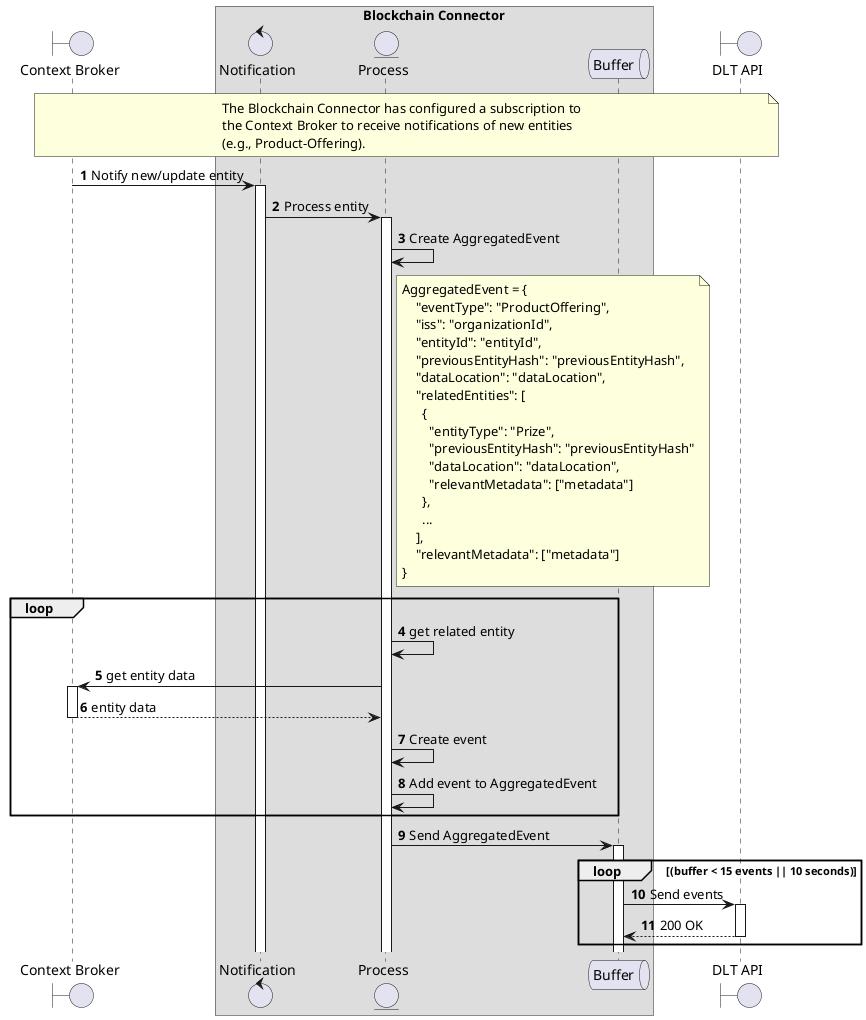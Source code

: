 @startuml
'https://plantuml.com/sequence-diagram

autonumber

boundary "Context Broker" as cb

box "Blockchain Connector"
    control "Notification" as notification
    entity "Process" as event
    queue "Buffer" as buffer
end box

boundary "DLT API" as dlt

note over cb, dlt
    The Blockchain Connector has configured a subscription to
    the Context Broker to receive notifications of new entities
    (e.g., Product-Offering).
end note

cb -> notification++: Notify new/update entity
    notification -> event++: Process entity
    event -> event: Create AggregatedEvent
    note right event
        AggregatedEvent = {
            "eventType": "ProductOffering",
            "iss": "organizationId",
            "entityId": "entityId",
            "previousEntityHash": "previousEntityHash",
            "dataLocation": "dataLocation",
            "relatedEntities": [
              {
                "entityType": "Prize",
                "previousEntityHash": "previousEntityHash"
                "dataLocation": "dataLocation",
                "relevantMetadata": ["metadata"]
              },
              ...
            ],
            "relevantMetadata": ["metadata"]
        }
    end note
    loop
        event -> event: get related entity
        event -> cb++: get entity data
        return entity data
        event -> event: Create event
        event -> event: Add event to AggregatedEvent
    end

    event -> buffer++: Send AggregatedEvent

    loop (buffer < 15 events || 10 seconds)
        buffer -> dlt++: Send events
        return 200 OK
    end


@enduml
